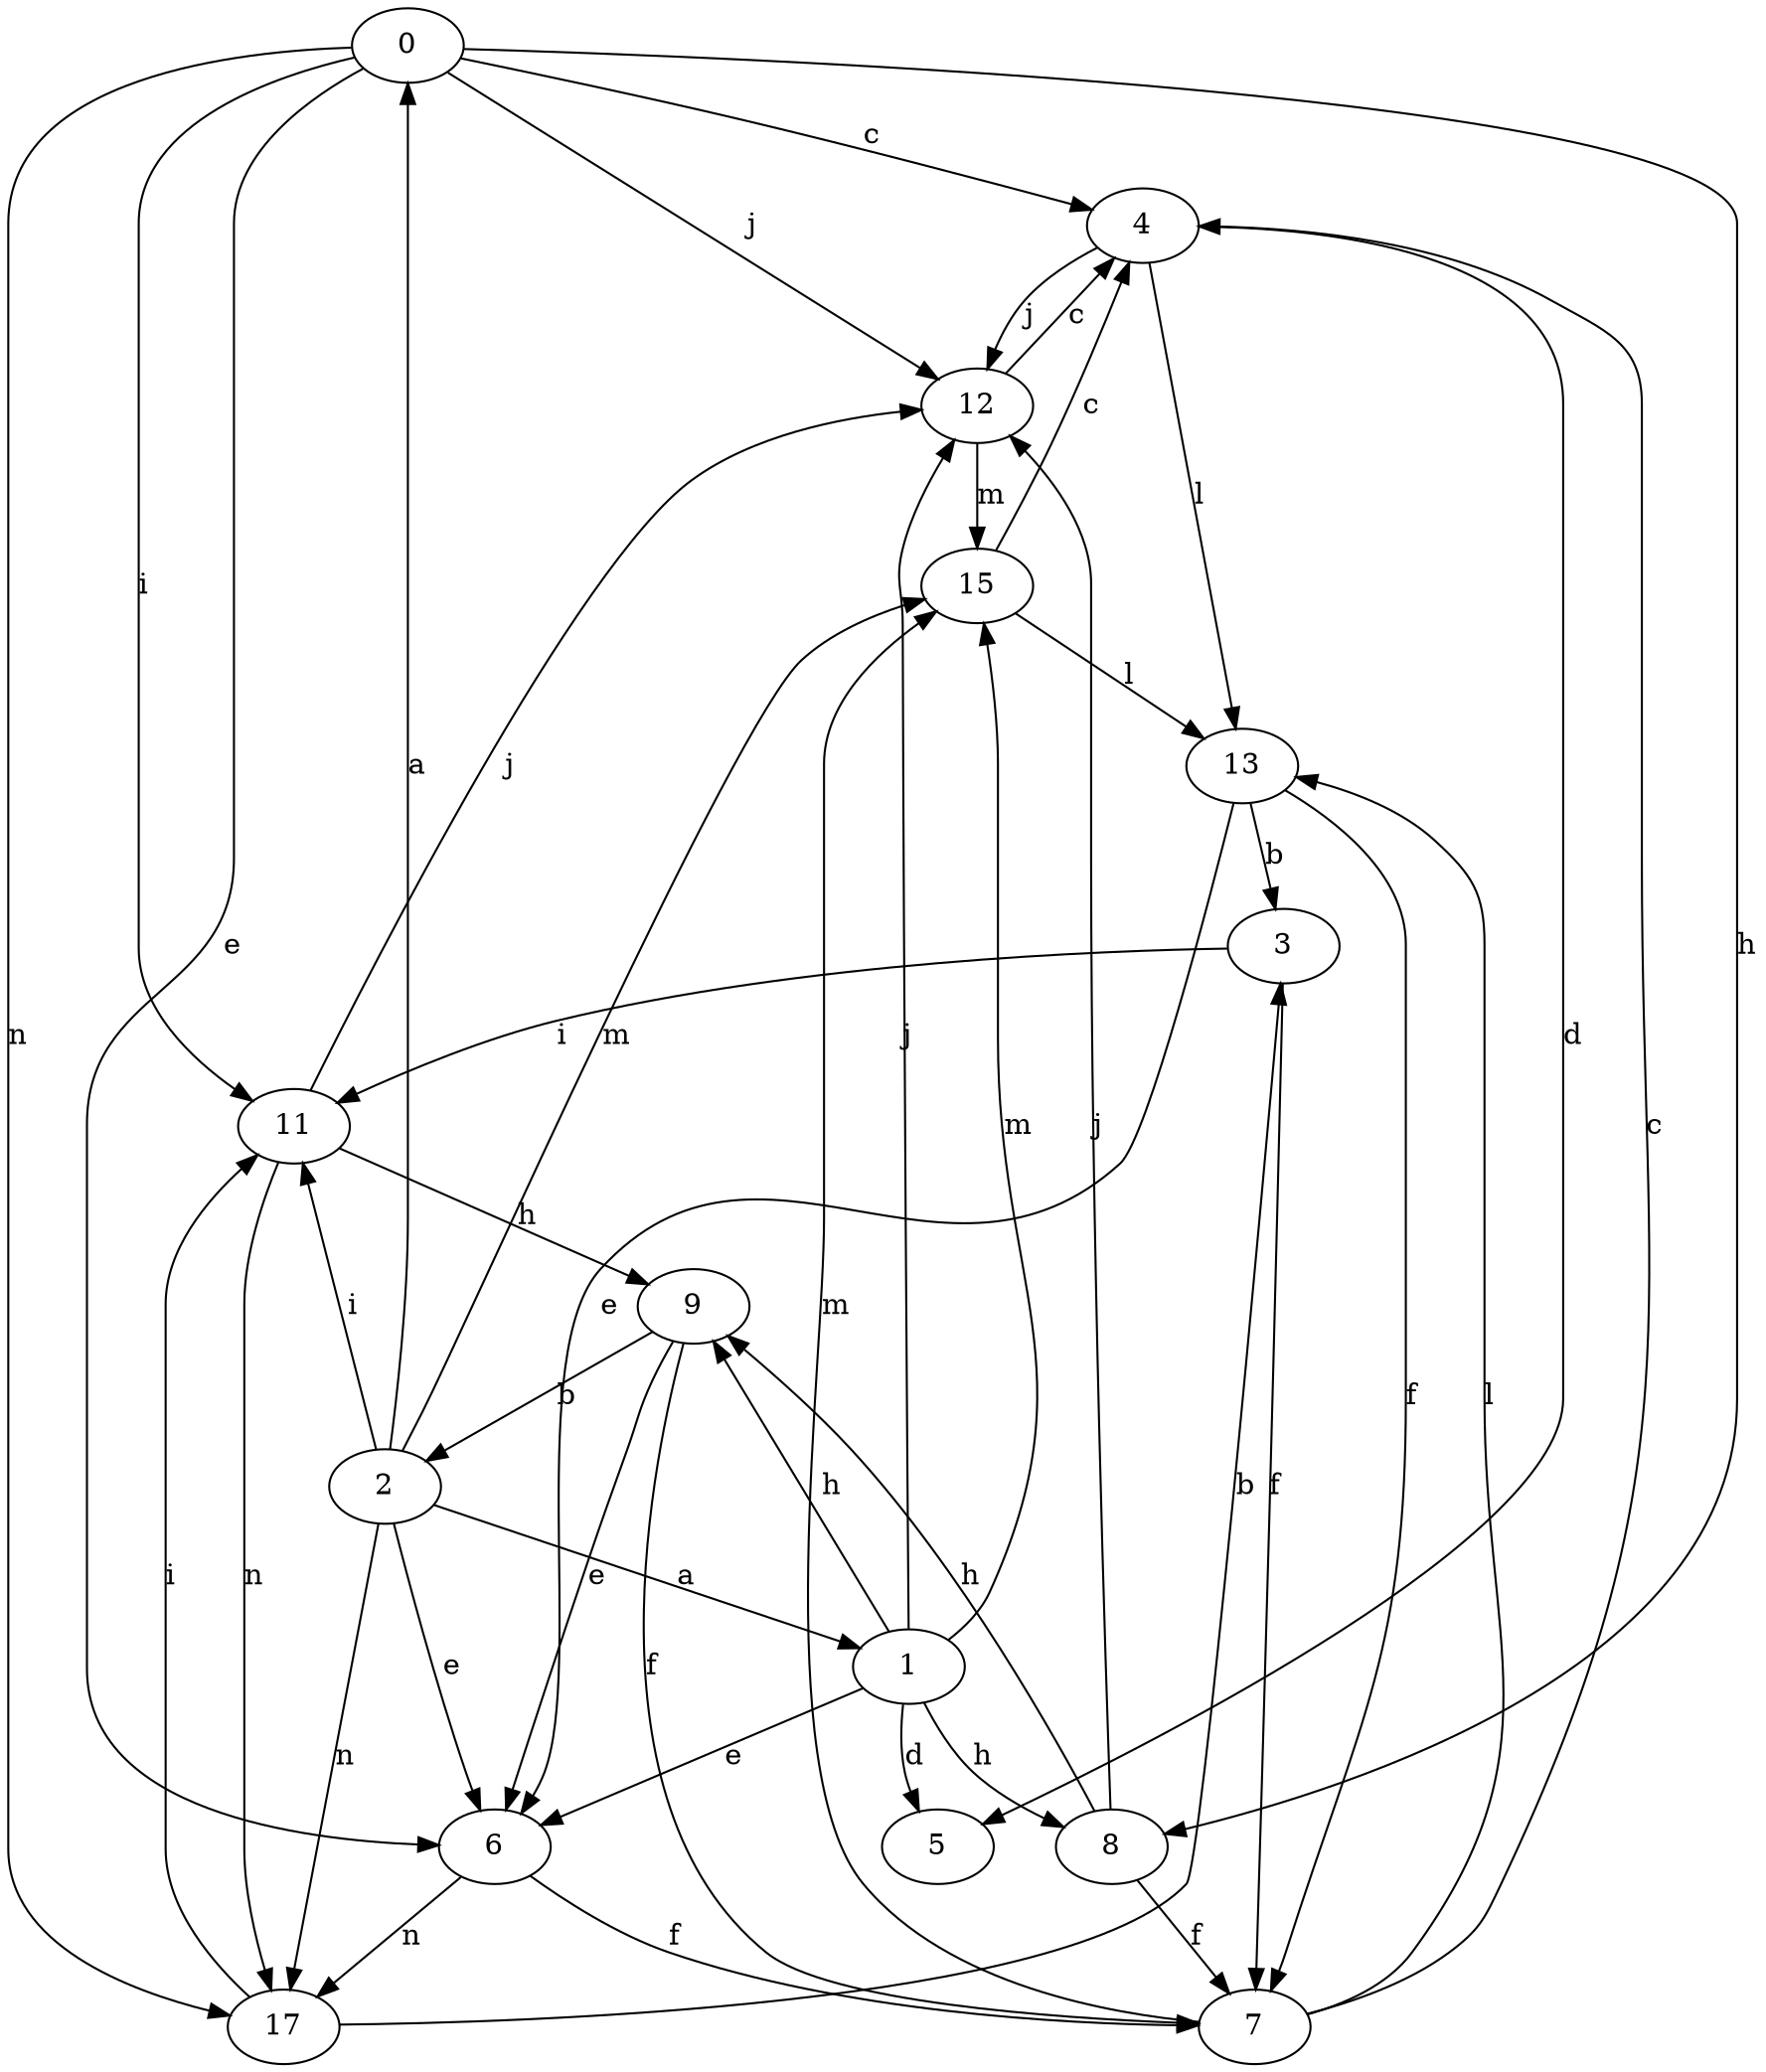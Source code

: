 strict digraph  {
0;
1;
2;
3;
4;
5;
6;
7;
8;
9;
11;
12;
13;
15;
17;
0 -> 4  [label=c];
0 -> 6  [label=e];
0 -> 8  [label=h];
0 -> 11  [label=i];
0 -> 12  [label=j];
0 -> 17  [label=n];
1 -> 5  [label=d];
1 -> 6  [label=e];
1 -> 8  [label=h];
1 -> 9  [label=h];
1 -> 12  [label=j];
1 -> 15  [label=m];
2 -> 0  [label=a];
2 -> 1  [label=a];
2 -> 6  [label=e];
2 -> 11  [label=i];
2 -> 15  [label=m];
2 -> 17  [label=n];
3 -> 7  [label=f];
3 -> 11  [label=i];
4 -> 5  [label=d];
4 -> 12  [label=j];
4 -> 13  [label=l];
6 -> 7  [label=f];
6 -> 17  [label=n];
7 -> 4  [label=c];
7 -> 13  [label=l];
7 -> 15  [label=m];
8 -> 7  [label=f];
8 -> 9  [label=h];
8 -> 12  [label=j];
9 -> 2  [label=b];
9 -> 6  [label=e];
9 -> 7  [label=f];
11 -> 9  [label=h];
11 -> 12  [label=j];
11 -> 17  [label=n];
12 -> 4  [label=c];
12 -> 15  [label=m];
13 -> 3  [label=b];
13 -> 6  [label=e];
13 -> 7  [label=f];
15 -> 4  [label=c];
15 -> 13  [label=l];
17 -> 3  [label=b];
17 -> 11  [label=i];
}
